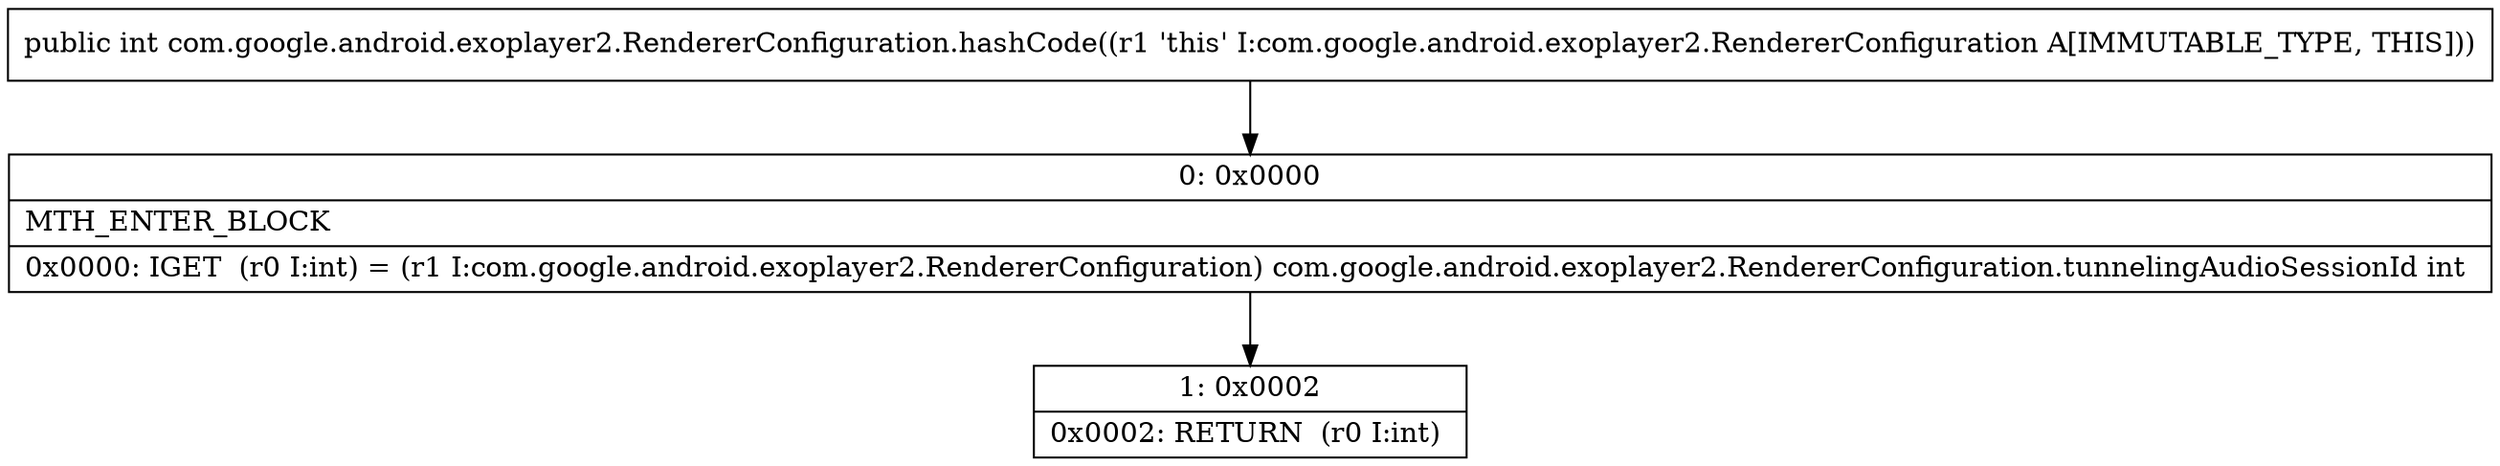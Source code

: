 digraph "CFG forcom.google.android.exoplayer2.RendererConfiguration.hashCode()I" {
Node_0 [shape=record,label="{0\:\ 0x0000|MTH_ENTER_BLOCK\l|0x0000: IGET  (r0 I:int) = (r1 I:com.google.android.exoplayer2.RendererConfiguration) com.google.android.exoplayer2.RendererConfiguration.tunnelingAudioSessionId int \l}"];
Node_1 [shape=record,label="{1\:\ 0x0002|0x0002: RETURN  (r0 I:int) \l}"];
MethodNode[shape=record,label="{public int com.google.android.exoplayer2.RendererConfiguration.hashCode((r1 'this' I:com.google.android.exoplayer2.RendererConfiguration A[IMMUTABLE_TYPE, THIS])) }"];
MethodNode -> Node_0;
Node_0 -> Node_1;
}

